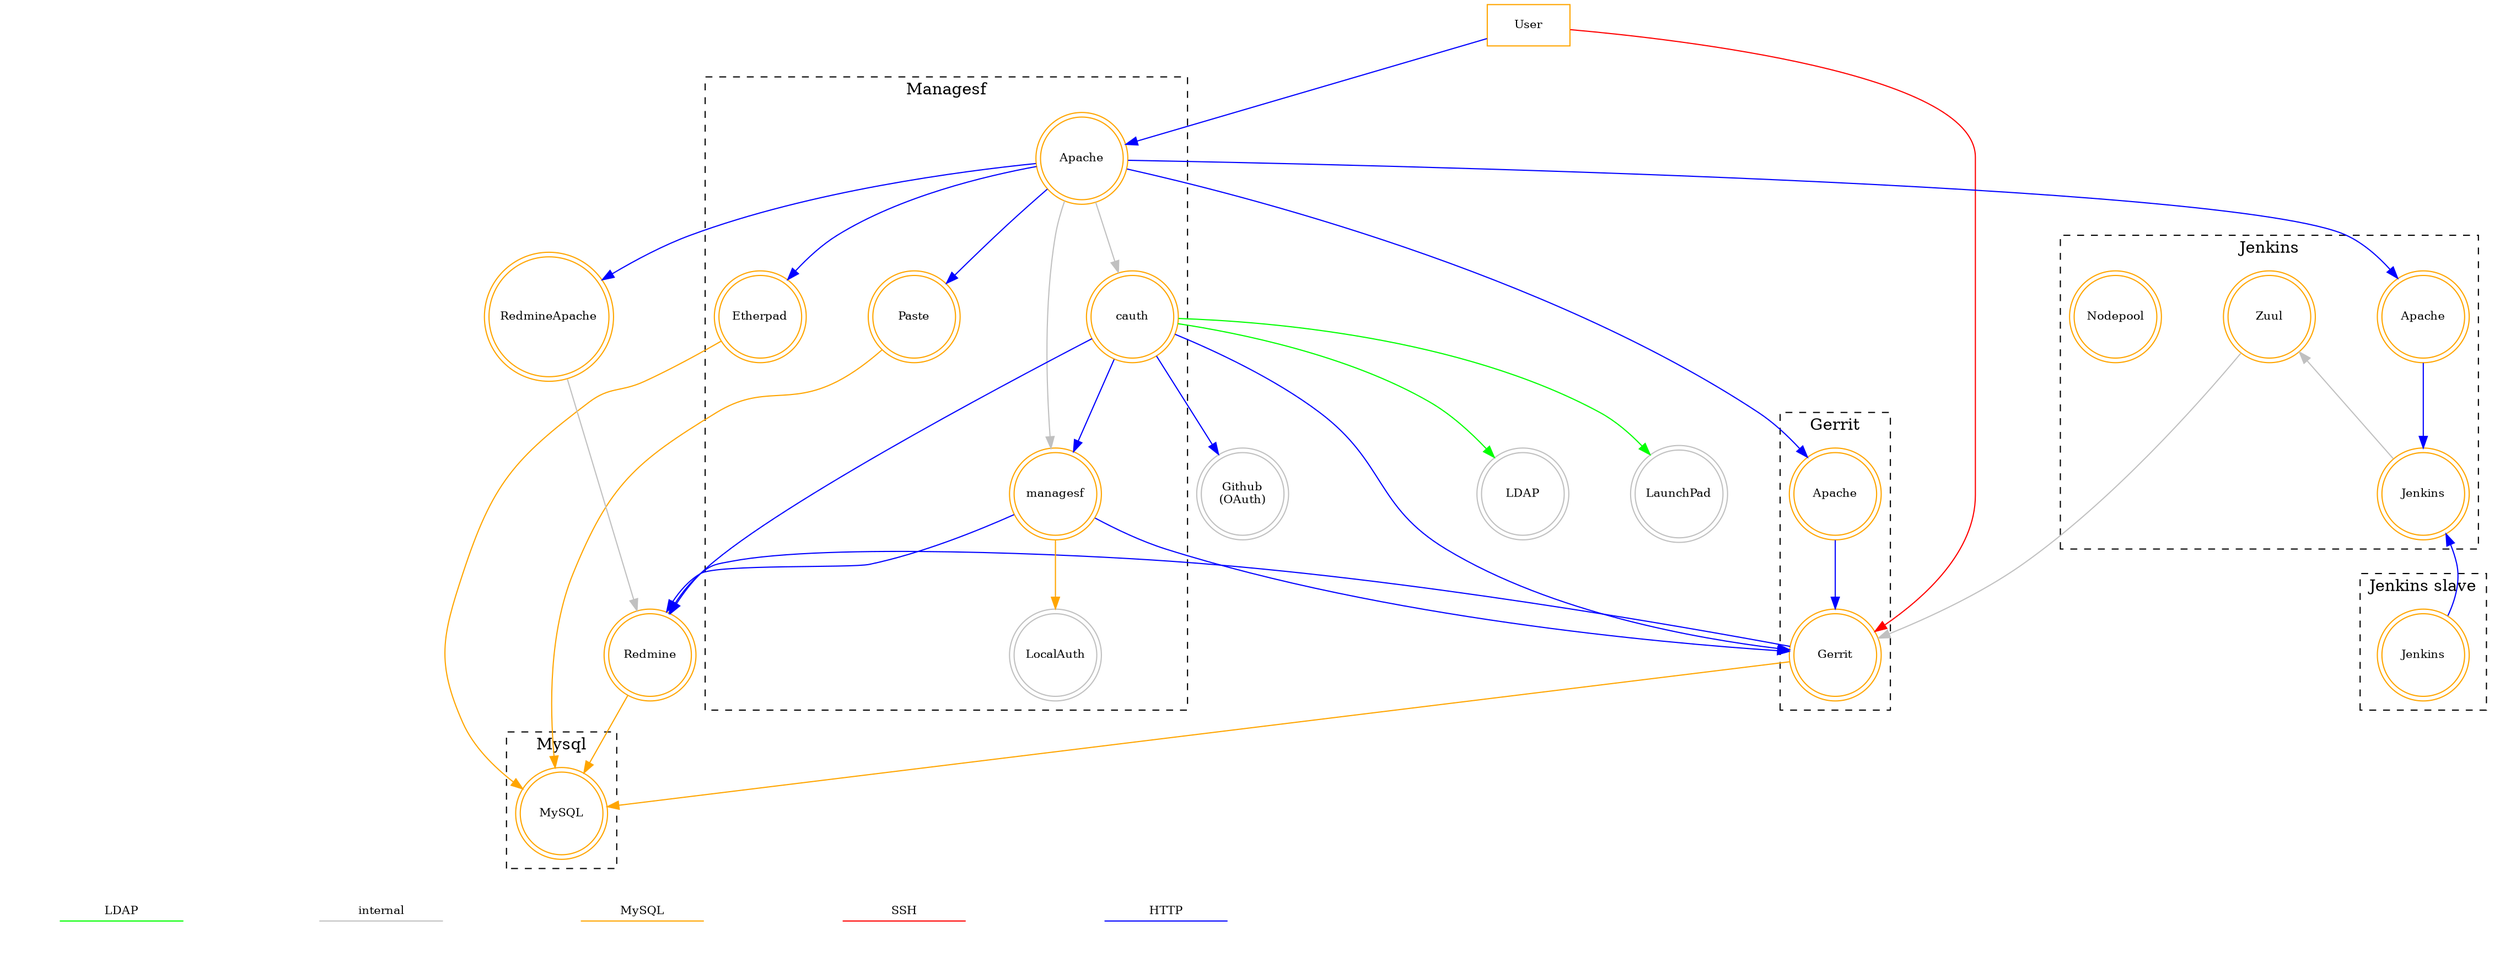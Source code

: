 digraph {
    nodesep = 0.75
    node [shape=doublecircle,color=orange,fontsize=10,width=1.0]
    edge [fontsize=10];

    "User" [shape=box];
    "LDAP" [color=gray];
    "LaunchPad" [color=gray];
    "Github" [color=gray label="Github\n(OAuth)"];
    "LocalAuth" [color=gray];

    subgraph cluster_agenda {
        style=invis;

        node [fontsize=0 width=0 style=invis]

        {rank=same; h1; h2;}
        h1 -> h2 [label="HTTP" color="blue" dir=none];

        {rank=same; s1; s2;}
        s1 -> s2 [label="SSH" color="red" dir=none];

        {rank=same; m1; m2;}
        m1 -> m2 [label="MySQL" color="orange" dir=none];

        {rank=same; i1; i2;}
        i1 -> i2 [label="internal" color="gray" dir=none];

        {rank=same; l1; l2;}
        l1 -> l2 [label="LDAP" color="green" dir=none];
    }

    subgraph cluster_gerrit {
        style = dashed;
        label="Gerrit";
        "Gerrit";
        "GerritApache" [label="Apache"];
    }

    subgraph cluster_jenkins {
        style = dashed;
        label="Jenkins";
        "master" [label="Jenkins"];
        "JenkinsApache" [label="Apache"];
        "Zuul";
        "Nodepool";
    }

    subgraph cluster_mysql {
        style = dashed;
        label="Mysql";
        "MySQL";
    }

    subgraph cluster_slave {
        style = dashed;
        label="Jenkins slave";
        "slave" [label="Jenkins"];
    }

    subgraph cluster_managesf {
        style = dashed;
        label="Managesf";
        "Apache";
        "Etherpad";
        "Paste";
        "managesf";
        "cauth";
        "LocalAuth";
    }

    edge [color=blue];
    "User" -> "Apache";
    "Apache" -> "Etherpad";
    "Apache" -> "Paste";
    "Apache" -> "GerritApache";
    "Apache" -> "JenkinsApache";
    "Apache" -> "RedmineApache";
    "GerritApache" -> "Gerrit";
    "JenkinsApache" -> "master";
    "slave" -> "master" [constraint=False];
    "master" -> "slave" [style=invis];
    "cauth" -> "Github";
    "cauth" -> "Redmine";
    "cauth" -> "Gerrit";
    "managesf" -> "Redmine";
    "managesf" -> "Gerrit";
    "Gerrit" -> "Redmine" [constraint=False];
    "cauth" -> "managesf";

    edge [color=red];
    "User" -> "Gerrit";

    edge [color=orange];
    "Redmine" -> "MySQL";
    "Gerrit" -> "MySQL";
    "Etherpad" -> "MySQL";
    "Paste" -> "MySQL";
    "managesf" -> "LocalAuth";

    edge [color=gray];
    "RedmineApache" -> "Redmine";
    "Apache" -> "cauth";
    "Apache" -> "managesf";
    "master" -> "Zuul" [constraint=False];
    "Zuul" -> "Gerrit";

    edge [color=green];
    "cauth" -> "LDAP";
    "cauth" -> "LaunchPad";

    MySQL -> m1 [style=invis];
}
